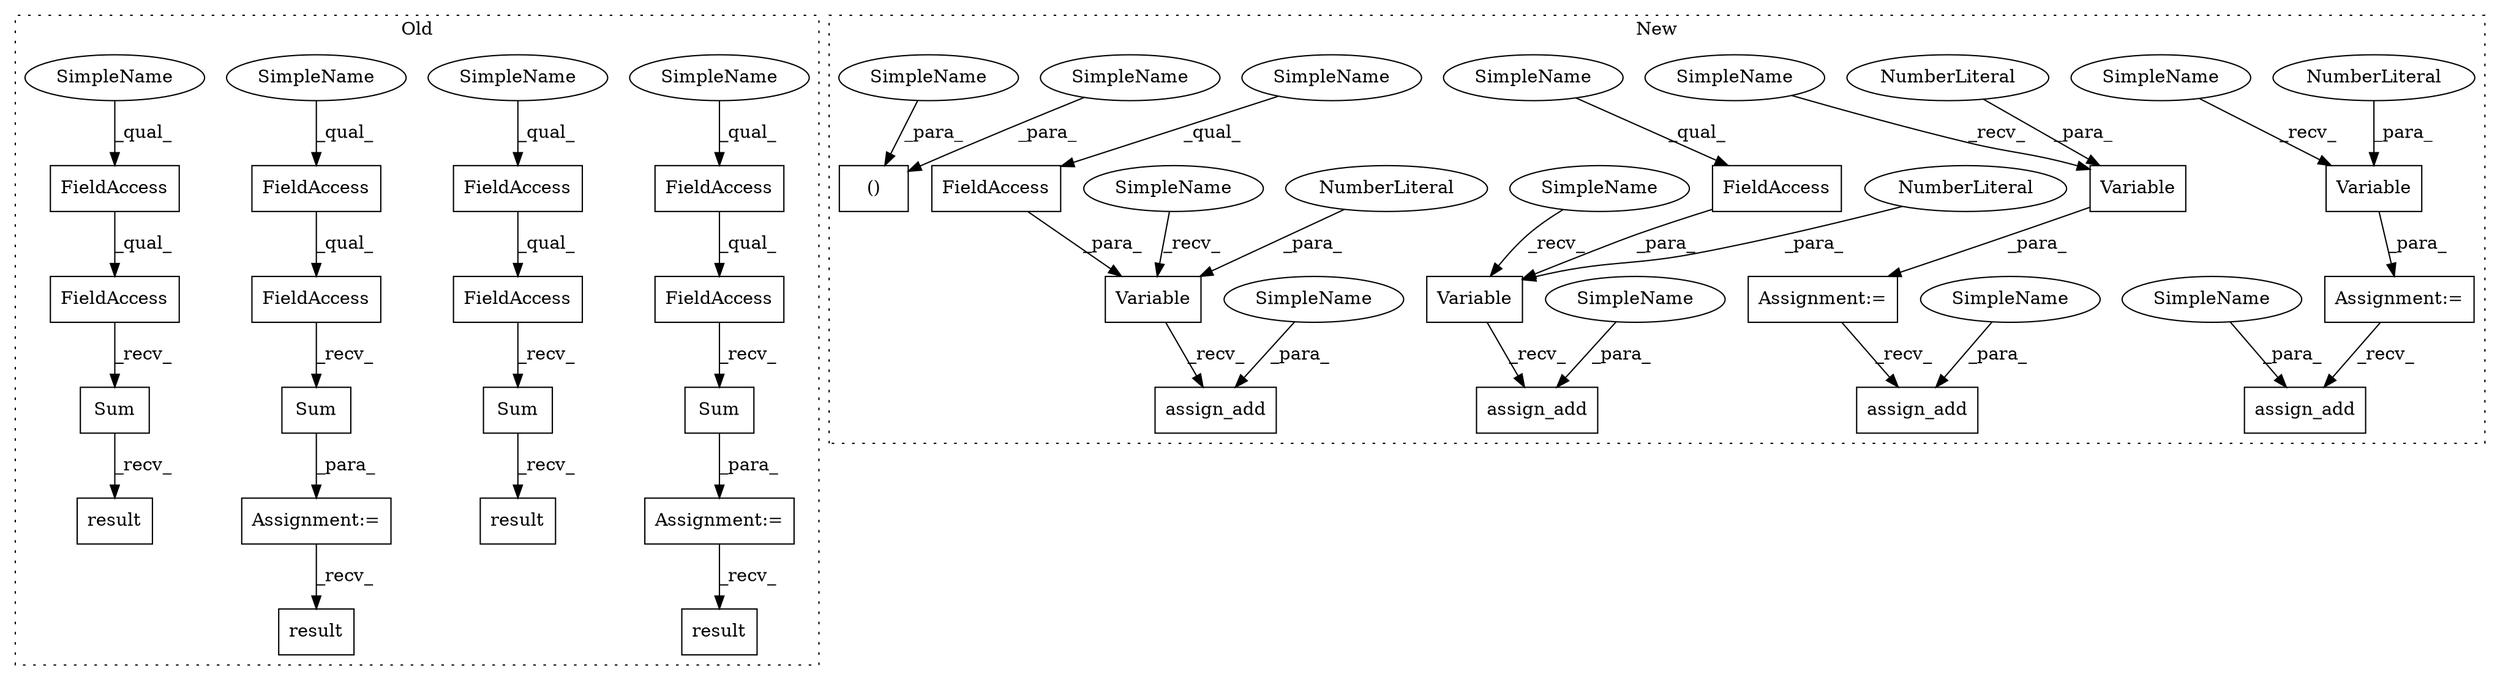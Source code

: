 digraph G {
subgraph cluster0 {
1 [label="Sum" a="32" s="3540" l="5" shape="box"];
3 [label="result" a="32" s="6028" l="8" shape="box"];
13 [label="FieldAccess" a="22" s="3515" l="24" shape="box"];
14 [label="FieldAccess" a="22" s="3515" l="16" shape="box"];
15 [label="FieldAccess" a="22" s="3678" l="16" shape="box"];
16 [label="FieldAccess" a="22" s="3678" l="24" shape="box"];
17 [label="FieldAccess" a="22" s="3632" l="16" shape="box"];
18 [label="FieldAccess" a="22" s="3562" l="16" shape="box"];
19 [label="FieldAccess" a="22" s="3562" l="24" shape="box"];
20 [label="FieldAccess" a="22" s="3632" l="24" shape="box"];
24 [label="Sum" a="32" s="3587" l="5" shape="box"];
25 [label="result" a="32" s="6072" l="8" shape="box"];
26 [label="Sum" a="32" s="3657" l="5" shape="box"];
27 [label="result" a="32" s="5742" l="8" shape="box"];
28 [label="Sum" a="32" s="3703" l="5" shape="box"];
29 [label="result" a="32" s="5769" l="8" shape="box"];
33 [label="Assignment:=" a="7" s="3561" l="1" shape="box"];
35 [label="Assignment:=" a="7" s="3631" l="1" shape="box"];
42 [label="SimpleName" a="42" s="3562" l="10" shape="ellipse"];
43 [label="SimpleName" a="42" s="3515" l="10" shape="ellipse"];
44 [label="SimpleName" a="42" s="3632" l="10" shape="ellipse"];
45 [label="SimpleName" a="42" s="3678" l="10" shape="ellipse"];
label = "Old";
style="dotted";
}
subgraph cluster1 {
2 [label="Variable" a="32" s="3610,3637" l="9,1" shape="box"];
4 [label="NumberLiteral" a="34" s="3619" l="1" shape="ellipse"];
5 [label="FieldAccess" a="22" s="3621" l="16" shape="box"];
6 [label="Variable" a="32" s="3666,3678" l="9,1" shape="box"];
7 [label="NumberLiteral" a="34" s="3675" l="3" shape="ellipse"];
8 [label="Variable" a="32" s="3706,3733" l="9,1" shape="box"];
9 [label="NumberLiteral" a="34" s="3715" l="1" shape="ellipse"];
10 [label="Variable" a="32" s="3570,3582" l="9,1" shape="box"];
11 [label="NumberLiteral" a="34" s="3579" l="3" shape="ellipse"];
12 [label="assign_add" a="32" s="5491,5511" l="11,1" shape="box"];
21 [label="()" a="106" s="5264" l="38" shape="box"];
22 [label="assign_add" a="32" s="5406,5433" l="11,1" shape="box"];
23 [label="FieldAccess" a="22" s="3717" l="16" shape="box"];
30 [label="assign_add" a="32" s="5452,5472" l="11,1" shape="box"];
31 [label="Assignment:=" a="7" s="3654" l="1" shape="box"];
32 [label="assign_add" a="32" s="5359,5386" l="11,1" shape="box"];
34 [label="Assignment:=" a="7" s="3558" l="1" shape="box"];
36 [label="SimpleName" a="42" s="3559" l="10" shape="ellipse"];
37 [label="SimpleName" a="42" s="3695" l="10" shape="ellipse"];
38 [label="SimpleName" a="42" s="3717" l="10" shape="ellipse"];
39 [label="SimpleName" a="42" s="3655" l="10" shape="ellipse"];
40 [label="SimpleName" a="42" s="3621" l="10" shape="ellipse"];
41 [label="SimpleName" a="42" s="3599" l="10" shape="ellipse"];
46 [label="SimpleName" a="42" s="5264" l="16" shape="ellipse"];
47 [label="SimpleName" a="42" s="5417" l="16" shape="ellipse"];
48 [label="SimpleName" a="42" s="5370" l="16" shape="ellipse"];
49 [label="SimpleName" a="42" s="5293" l="9" shape="ellipse"];
50 [label="SimpleName" a="42" s="5463" l="9" shape="ellipse"];
51 [label="SimpleName" a="42" s="5502" l="9" shape="ellipse"];
label = "New";
style="dotted";
}
1 -> 3 [label="_recv_"];
2 -> 30 [label="_recv_"];
4 -> 2 [label="_para_"];
5 -> 2 [label="_para_"];
6 -> 31 [label="_para_"];
7 -> 6 [label="_para_"];
8 -> 12 [label="_recv_"];
9 -> 8 [label="_para_"];
10 -> 34 [label="_para_"];
11 -> 10 [label="_para_"];
13 -> 1 [label="_recv_"];
14 -> 13 [label="_qual_"];
15 -> 16 [label="_qual_"];
16 -> 28 [label="_recv_"];
17 -> 20 [label="_qual_"];
18 -> 19 [label="_qual_"];
19 -> 24 [label="_recv_"];
20 -> 26 [label="_recv_"];
23 -> 8 [label="_para_"];
24 -> 33 [label="_para_"];
26 -> 35 [label="_para_"];
28 -> 29 [label="_recv_"];
31 -> 22 [label="_recv_"];
33 -> 25 [label="_recv_"];
34 -> 32 [label="_recv_"];
35 -> 27 [label="_recv_"];
36 -> 10 [label="_recv_"];
37 -> 8 [label="_recv_"];
38 -> 23 [label="_qual_"];
39 -> 6 [label="_recv_"];
40 -> 5 [label="_qual_"];
41 -> 2 [label="_recv_"];
42 -> 18 [label="_qual_"];
43 -> 14 [label="_qual_"];
44 -> 17 [label="_qual_"];
45 -> 15 [label="_qual_"];
46 -> 21 [label="_para_"];
47 -> 22 [label="_para_"];
48 -> 32 [label="_para_"];
49 -> 21 [label="_para_"];
50 -> 30 [label="_para_"];
51 -> 12 [label="_para_"];
}